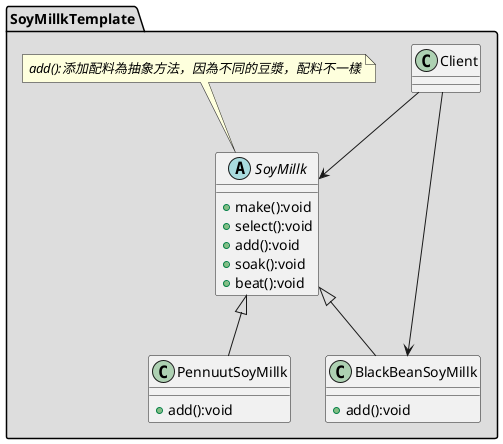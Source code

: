 @startuml
package "SoyMillkTemplate" #DDDDDD{

    class Client{}

    abstract class SoyMillk{
        +make():void
        +select():void
        +add():void 
        +soak():void
        +beat():void
    }

     class BlackBeanSoyMillk extends SoyMillk{
        +add():void 
     }

     class PennuutSoyMillk extends SoyMillk{
        +add():void 
     }
    note Top of SoyMillk
     <i>add():添加配料為抽象方法，因為不同的豆漿，配料不一樣</i>
    end note

    
     Client --> SoyMillk
     Client --> BlackBeanSoyMillk
     
}
@enduml

